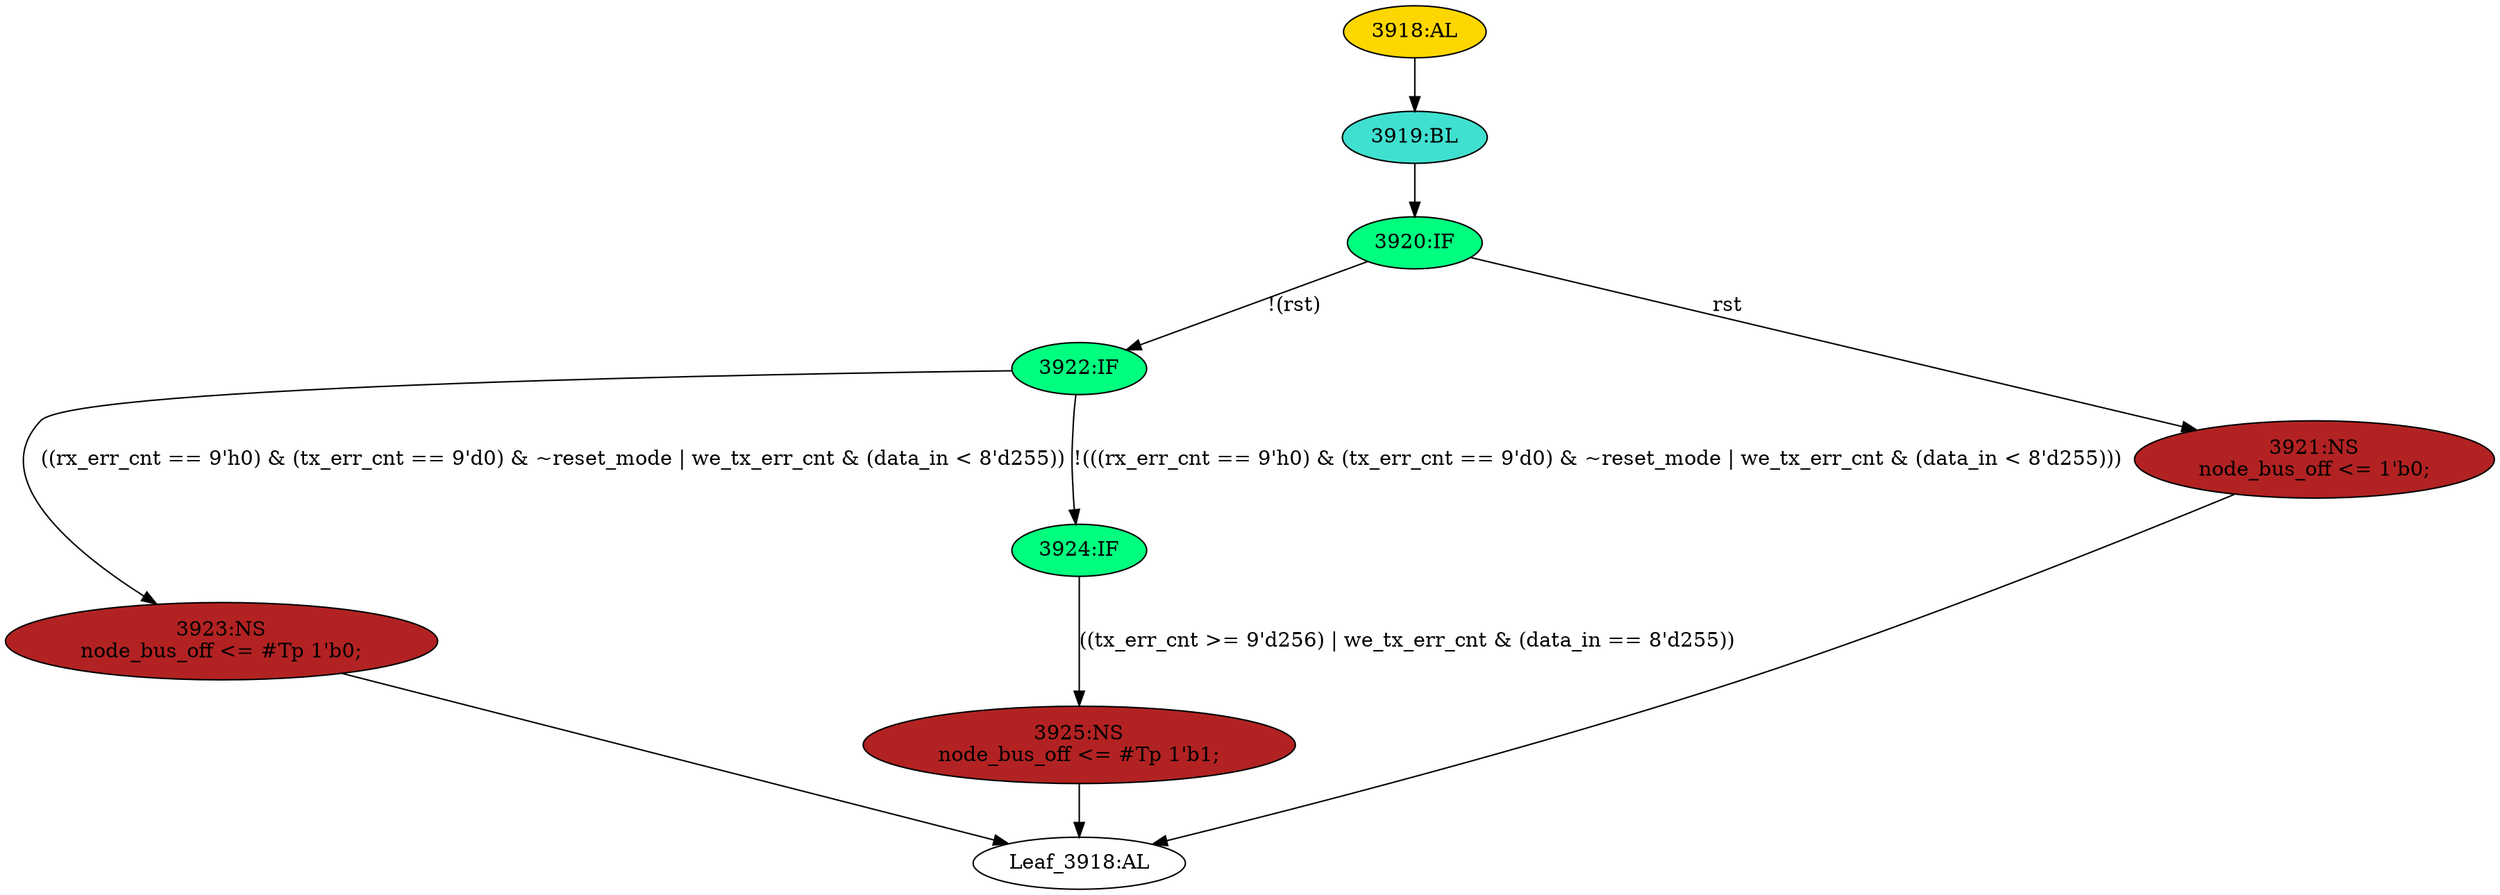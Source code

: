 strict digraph "" {
	node [label="\N"];
	"3922:IF"	 [ast="<pyverilog.vparser.ast.IfStatement object at 0x7f44f6b21a50>",
		fillcolor=springgreen,
		label="3922:IF",
		statements="[]",
		style=filled,
		typ=IfStatement];
	"3923:NS"	 [ast="<pyverilog.vparser.ast.NonblockingSubstitution object at 0x7f44f6b21f50>",
		fillcolor=firebrick,
		label="3923:NS
node_bus_off <= #Tp 1'b0;",
		statements="[<pyverilog.vparser.ast.NonblockingSubstitution object at 0x7f44f6b21f50>]",
		style=filled,
		typ=NonblockingSubstitution];
	"3922:IF" -> "3923:NS"	 [cond="['rx_err_cnt', 'tx_err_cnt', 'reset_mode', 'we_tx_err_cnt', 'data_in']",
		label="((rx_err_cnt == 9'h0) & (tx_err_cnt == 9'd0) & ~reset_mode | we_tx_err_cnt & (data_in < 8'd255))",
		lineno=3922];
	"3924:IF"	 [ast="<pyverilog.vparser.ast.IfStatement object at 0x7f44f6b21a90>",
		fillcolor=springgreen,
		label="3924:IF",
		statements="[]",
		style=filled,
		typ=IfStatement];
	"3922:IF" -> "3924:IF"	 [cond="['rx_err_cnt', 'tx_err_cnt', 'reset_mode', 'we_tx_err_cnt', 'data_in']",
		label="!(((rx_err_cnt == 9'h0) & (tx_err_cnt == 9'd0) & ~reset_mode | we_tx_err_cnt & (data_in < 8'd255)))",
		lineno=3922];
	"3919:BL"	 [ast="<pyverilog.vparser.ast.Block object at 0x7f44f6b2e5d0>",
		fillcolor=turquoise,
		label="3919:BL",
		statements="[]",
		style=filled,
		typ=Block];
	"3920:IF"	 [ast="<pyverilog.vparser.ast.IfStatement object at 0x7f44f6b2e610>",
		fillcolor=springgreen,
		label="3920:IF",
		statements="[]",
		style=filled,
		typ=IfStatement];
	"3919:BL" -> "3920:IF"	 [cond="[]",
		lineno=None];
	"Leaf_3918:AL"	 [def_var="['node_bus_off']",
		label="Leaf_3918:AL"];
	"3923:NS" -> "Leaf_3918:AL"	 [cond="[]",
		lineno=None];
	"3925:NS"	 [ast="<pyverilog.vparser.ast.NonblockingSubstitution object at 0x7f44f6b21ad0>",
		fillcolor=firebrick,
		label="3925:NS
node_bus_off <= #Tp 1'b1;",
		statements="[<pyverilog.vparser.ast.NonblockingSubstitution object at 0x7f44f6b21ad0>]",
		style=filled,
		typ=NonblockingSubstitution];
	"3925:NS" -> "Leaf_3918:AL"	 [cond="[]",
		lineno=None];
	"3920:IF" -> "3922:IF"	 [cond="['rst']",
		label="!(rst)",
		lineno=3920];
	"3921:NS"	 [ast="<pyverilog.vparser.ast.NonblockingSubstitution object at 0x7f44f6b2e650>",
		fillcolor=firebrick,
		label="3921:NS
node_bus_off <= 1'b0;",
		statements="[<pyverilog.vparser.ast.NonblockingSubstitution object at 0x7f44f6b2e650>]",
		style=filled,
		typ=NonblockingSubstitution];
	"3920:IF" -> "3921:NS"	 [cond="['rst']",
		label=rst,
		lineno=3920];
	"3924:IF" -> "3925:NS"	 [cond="['tx_err_cnt', 'we_tx_err_cnt', 'data_in']",
		label="((tx_err_cnt >= 9'd256) | we_tx_err_cnt & (data_in == 8'd255))",
		lineno=3924];
	"3918:AL"	 [ast="<pyverilog.vparser.ast.Always object at 0x7f44f6b2e850>",
		clk_sens=True,
		fillcolor=gold,
		label="3918:AL",
		sens="['clk', 'rst']",
		statements="[]",
		style=filled,
		typ=Always,
		use_var="['tx_err_cnt', 'reset_mode', 'data_in', 'rx_err_cnt', 'we_tx_err_cnt', 'rst']"];
	"3918:AL" -> "3919:BL"	 [cond="[]",
		lineno=None];
	"3921:NS" -> "Leaf_3918:AL"	 [cond="[]",
		lineno=None];
}
